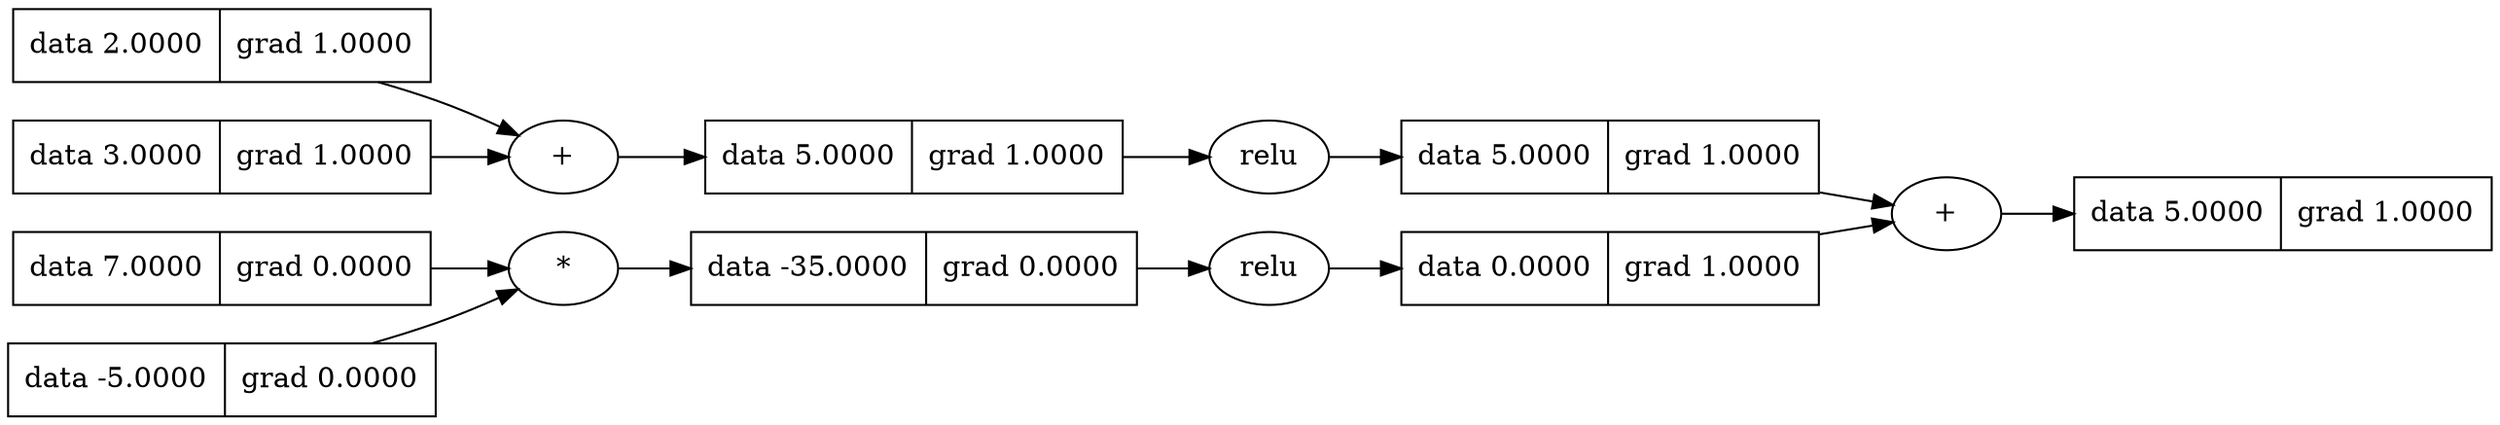 digraph {
	graph [rankdir=LR]
	140563753174544 [label="{ data -35.0000 | grad 0.0000 }" shape=record]
	"140563753174544*" [label="*"]
	"140563753174544*" -> 140563753174544
	140563753487904 [label="{ data 7.0000 | grad 0.0000 }" shape=record]
	140563310337088 [label="{ data 5.0000 | grad 1.0000 }" shape=record]
	"140563310337088+" [label="+"]
	"140563310337088+" -> 140563310337088
	140563310389328 [label="{ data 5.0000 | grad 1.0000 }" shape=record]
	"140563310389328relu" [label=relu]
	"140563310389328relu" -> 140563310389328
	140563753210016 [label="{ data 0.0000 | grad 1.0000 }" shape=record]
	"140563753210016relu" [label=relu]
	"140563753210016relu" -> 140563753210016
	140563310389040 [label="{ data 5.0000 | grad 1.0000 }" shape=record]
	"140563310389040+" [label="+"]
	"140563310389040+" -> 140563310389040
	140563310700336 [label="{ data 2.0000 | grad 1.0000 }" shape=record]
	140563753487760 [label="{ data -5.0000 | grad 0.0000 }" shape=record]
	140563332444608 [label="{ data 3.0000 | grad 1.0000 }" shape=record]
	140563753487760 -> "140563753174544*"
	140563753174544 -> "140563753210016relu"
	140563332444608 -> "140563310337088+"
	140563310337088 -> "140563310389328relu"
	140563310700336 -> "140563310337088+"
	140563753210016 -> "140563310389040+"
	140563310389328 -> "140563310389040+"
	140563753487904 -> "140563753174544*"
}
